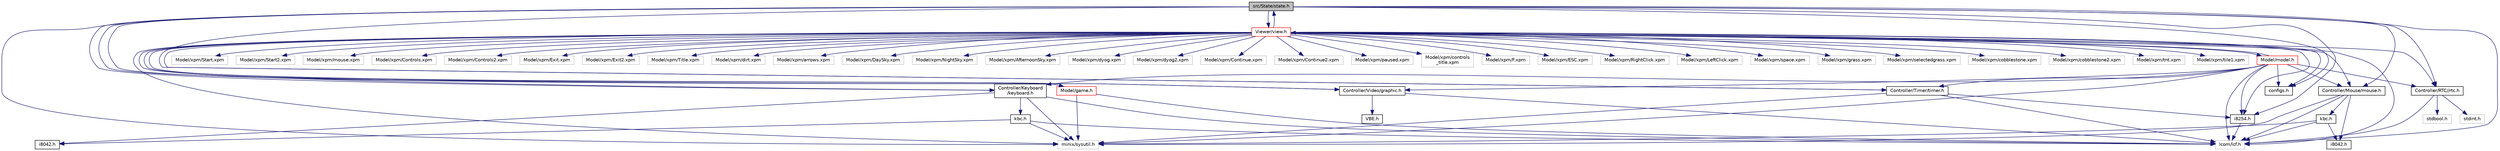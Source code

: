 digraph "src/State/state.h"
{
 // LATEX_PDF_SIZE
  edge [fontname="Helvetica",fontsize="10",labelfontname="Helvetica",labelfontsize="10"];
  node [fontname="Helvetica",fontsize="10",shape=record];
  Node1 [label="src/State/state.h",height=0.2,width=0.4,color="black", fillcolor="grey75", style="filled", fontcolor="black",tooltip=" "];
  Node1 -> Node2 [color="midnightblue",fontsize="10",style="solid"];
  Node2 [label="minix/sysutil.h",height=0.2,width=0.4,color="grey75", fillcolor="white", style="filled",tooltip=" "];
  Node1 -> Node3 [color="midnightblue",fontsize="10",style="solid"];
  Node3 [label="lcom/lcf.h",height=0.2,width=0.4,color="grey75", fillcolor="white", style="filled",tooltip=" "];
  Node1 -> Node4 [color="midnightblue",fontsize="10",style="solid"];
  Node4 [label="Controller/Timer/timer.h",height=0.2,width=0.4,color="black", fillcolor="white", style="filled",URL="$timer_8h.html",tooltip=" "];
  Node4 -> Node2 [color="midnightblue",fontsize="10",style="solid"];
  Node4 -> Node3 [color="midnightblue",fontsize="10",style="solid"];
  Node4 -> Node5 [color="midnightblue",fontsize="10",style="solid"];
  Node5 [label="i8254.h",height=0.2,width=0.4,color="black", fillcolor="white", style="filled",URL="$i8254_8h.html",tooltip=" "];
  Node5 -> Node3 [color="midnightblue",fontsize="10",style="solid"];
  Node1 -> Node5 [color="midnightblue",fontsize="10",style="solid"];
  Node1 -> Node6 [color="midnightblue",fontsize="10",style="solid"];
  Node6 [label="Controller/Video/graphic.h",height=0.2,width=0.4,color="black", fillcolor="white", style="filled",URL="$graphic_8h.html",tooltip=" "];
  Node6 -> Node3 [color="midnightblue",fontsize="10",style="solid"];
  Node6 -> Node7 [color="midnightblue",fontsize="10",style="solid"];
  Node7 [label="VBE.h",height=0.2,width=0.4,color="black", fillcolor="white", style="filled",URL="$VBE_8h.html",tooltip=" "];
  Node1 -> Node8 [color="midnightblue",fontsize="10",style="solid"];
  Node8 [label="Controller/Keyboard\l/keyboard.h",height=0.2,width=0.4,color="black", fillcolor="white", style="filled",URL="$keyboard_8h.html",tooltip=" "];
  Node8 -> Node2 [color="midnightblue",fontsize="10",style="solid"];
  Node8 -> Node3 [color="midnightblue",fontsize="10",style="solid"];
  Node8 -> Node9 [color="midnightblue",fontsize="10",style="solid"];
  Node9 [label="i8042.h",height=0.2,width=0.4,color="black", fillcolor="white", style="filled",URL="$Keyboard_2i8042_8h.html",tooltip=" "];
  Node8 -> Node10 [color="midnightblue",fontsize="10",style="solid"];
  Node10 [label="kbc.h",height=0.2,width=0.4,color="black", fillcolor="white", style="filled",URL="$Keyboard_2kbc_8h.html",tooltip=" "];
  Node10 -> Node2 [color="midnightblue",fontsize="10",style="solid"];
  Node10 -> Node9 [color="midnightblue",fontsize="10",style="solid"];
  Node10 -> Node3 [color="midnightblue",fontsize="10",style="solid"];
  Node1 -> Node11 [color="midnightblue",fontsize="10",style="solid"];
  Node11 [label="Controller/Mouse/mouse.h",height=0.2,width=0.4,color="black", fillcolor="white", style="filled",URL="$mouse_8h.html",tooltip=" "];
  Node11 -> Node2 [color="midnightblue",fontsize="10",style="solid"];
  Node11 -> Node3 [color="midnightblue",fontsize="10",style="solid"];
  Node11 -> Node12 [color="midnightblue",fontsize="10",style="solid"];
  Node12 [label="i8042.h",height=0.2,width=0.4,color="black", fillcolor="white", style="filled",URL="$Mouse_2i8042_8h.html",tooltip=" "];
  Node11 -> Node13 [color="midnightblue",fontsize="10",style="solid"];
  Node13 [label="kbc.h",height=0.2,width=0.4,color="black", fillcolor="white", style="filled",URL="$Mouse_2kbc_8h.html",tooltip=" "];
  Node13 -> Node2 [color="midnightblue",fontsize="10",style="solid"];
  Node13 -> Node12 [color="midnightblue",fontsize="10",style="solid"];
  Node13 -> Node3 [color="midnightblue",fontsize="10",style="solid"];
  Node1 -> Node14 [color="midnightblue",fontsize="10",style="solid"];
  Node14 [label="Controller/RTC//rtc.h",height=0.2,width=0.4,color="black", fillcolor="white", style="filled",URL="$rtc_8h.html",tooltip=" "];
  Node14 -> Node3 [color="midnightblue",fontsize="10",style="solid"];
  Node14 -> Node15 [color="midnightblue",fontsize="10",style="solid"];
  Node15 [label="stdbool.h",height=0.2,width=0.4,color="grey75", fillcolor="white", style="filled",tooltip=" "];
  Node14 -> Node16 [color="midnightblue",fontsize="10",style="solid"];
  Node16 [label="stdint.h",height=0.2,width=0.4,color="grey75", fillcolor="white", style="filled",tooltip=" "];
  Node1 -> Node17 [color="midnightblue",fontsize="10",style="solid"];
  Node17 [label="configs.h",height=0.2,width=0.4,color="black", fillcolor="white", style="filled",URL="$configs_8h.html",tooltip=" "];
  Node1 -> Node18 [color="midnightblue",fontsize="10",style="solid"];
  Node18 [label="Viewer/view.h",height=0.2,width=0.4,color="red", fillcolor="white", style="filled",URL="$view_8h.html",tooltip=" "];
  Node18 -> Node2 [color="midnightblue",fontsize="10",style="solid"];
  Node18 -> Node3 [color="midnightblue",fontsize="10",style="solid"];
  Node18 -> Node4 [color="midnightblue",fontsize="10",style="solid"];
  Node18 -> Node5 [color="midnightblue",fontsize="10",style="solid"];
  Node18 -> Node6 [color="midnightblue",fontsize="10",style="solid"];
  Node18 -> Node8 [color="midnightblue",fontsize="10",style="solid"];
  Node18 -> Node11 [color="midnightblue",fontsize="10",style="solid"];
  Node18 -> Node14 [color="midnightblue",fontsize="10",style="solid"];
  Node18 -> Node19 [color="midnightblue",fontsize="10",style="solid"];
  Node19 [label="Model/model.h",height=0.2,width=0.4,color="red", fillcolor="white", style="filled",URL="$model_8h.html",tooltip=" "];
  Node19 -> Node2 [color="midnightblue",fontsize="10",style="solid"];
  Node19 -> Node3 [color="midnightblue",fontsize="10",style="solid"];
  Node19 -> Node4 [color="midnightblue",fontsize="10",style="solid"];
  Node19 -> Node5 [color="midnightblue",fontsize="10",style="solid"];
  Node19 -> Node6 [color="midnightblue",fontsize="10",style="solid"];
  Node19 -> Node8 [color="midnightblue",fontsize="10",style="solid"];
  Node19 -> Node11 [color="midnightblue",fontsize="10",style="solid"];
  Node19 -> Node14 [color="midnightblue",fontsize="10",style="solid"];
  Node19 -> Node17 [color="midnightblue",fontsize="10",style="solid"];
  Node19 -> Node18 [color="midnightblue",fontsize="10",style="solid"];
  Node18 -> Node21 [color="midnightblue",fontsize="10",style="solid"];
  Node21 [label="Model/game.h",height=0.2,width=0.4,color="red", fillcolor="white", style="filled",URL="$game_8h.html",tooltip=" "];
  Node21 -> Node2 [color="midnightblue",fontsize="10",style="solid"];
  Node21 -> Node3 [color="midnightblue",fontsize="10",style="solid"];
  Node18 -> Node17 [color="midnightblue",fontsize="10",style="solid"];
  Node18 -> Node1 [color="midnightblue",fontsize="10",style="solid"];
  Node18 -> Node22 [color="midnightblue",fontsize="10",style="solid"];
  Node22 [label="Model/xpm/Start.xpm",height=0.2,width=0.4,color="grey75", fillcolor="white", style="filled",tooltip=" "];
  Node18 -> Node23 [color="midnightblue",fontsize="10",style="solid"];
  Node23 [label="Model/xpm/Start2.xpm",height=0.2,width=0.4,color="grey75", fillcolor="white", style="filled",tooltip=" "];
  Node18 -> Node24 [color="midnightblue",fontsize="10",style="solid"];
  Node24 [label="Model/xpm/mouse.xpm",height=0.2,width=0.4,color="grey75", fillcolor="white", style="filled",tooltip=" "];
  Node18 -> Node25 [color="midnightblue",fontsize="10",style="solid"];
  Node25 [label="Model/xpm/Controls.xpm",height=0.2,width=0.4,color="grey75", fillcolor="white", style="filled",tooltip=" "];
  Node18 -> Node26 [color="midnightblue",fontsize="10",style="solid"];
  Node26 [label="Model/xpm/Controls2.xpm",height=0.2,width=0.4,color="grey75", fillcolor="white", style="filled",tooltip=" "];
  Node18 -> Node27 [color="midnightblue",fontsize="10",style="solid"];
  Node27 [label="Model/xpm/Exit.xpm",height=0.2,width=0.4,color="grey75", fillcolor="white", style="filled",tooltip=" "];
  Node18 -> Node28 [color="midnightblue",fontsize="10",style="solid"];
  Node28 [label="Model/xpm/Exit2.xpm",height=0.2,width=0.4,color="grey75", fillcolor="white", style="filled",tooltip=" "];
  Node18 -> Node29 [color="midnightblue",fontsize="10",style="solid"];
  Node29 [label="Model/xpm/Title.xpm",height=0.2,width=0.4,color="grey75", fillcolor="white", style="filled",tooltip=" "];
  Node18 -> Node30 [color="midnightblue",fontsize="10",style="solid"];
  Node30 [label="Model/xpm/dirt.xpm",height=0.2,width=0.4,color="grey75", fillcolor="white", style="filled",tooltip=" "];
  Node18 -> Node31 [color="midnightblue",fontsize="10",style="solid"];
  Node31 [label="Model/xpm/arrows.xpm",height=0.2,width=0.4,color="grey75", fillcolor="white", style="filled",tooltip=" "];
  Node18 -> Node32 [color="midnightblue",fontsize="10",style="solid"];
  Node32 [label="Model/xpm/DaySky.xpm",height=0.2,width=0.4,color="grey75", fillcolor="white", style="filled",tooltip=" "];
  Node18 -> Node33 [color="midnightblue",fontsize="10",style="solid"];
  Node33 [label="Model/xpm/NightSky.xpm",height=0.2,width=0.4,color="grey75", fillcolor="white", style="filled",tooltip=" "];
  Node18 -> Node34 [color="midnightblue",fontsize="10",style="solid"];
  Node34 [label="Model/xpm/AfternoonSky.xpm",height=0.2,width=0.4,color="grey75", fillcolor="white", style="filled",tooltip=" "];
  Node18 -> Node35 [color="midnightblue",fontsize="10",style="solid"];
  Node35 [label="Model/xpm/dyog.xpm",height=0.2,width=0.4,color="grey75", fillcolor="white", style="filled",tooltip=" "];
  Node18 -> Node36 [color="midnightblue",fontsize="10",style="solid"];
  Node36 [label="Model/xpm/dyog2.xpm",height=0.2,width=0.4,color="grey75", fillcolor="white", style="filled",tooltip=" "];
  Node18 -> Node37 [color="midnightblue",fontsize="10",style="solid"];
  Node37 [label="Model/xpm/Continue.xpm",height=0.2,width=0.4,color="grey75", fillcolor="white", style="filled",tooltip=" "];
  Node18 -> Node38 [color="midnightblue",fontsize="10",style="solid"];
  Node38 [label="Model/xpm/Continue2.xpm",height=0.2,width=0.4,color="grey75", fillcolor="white", style="filled",tooltip=" "];
  Node18 -> Node39 [color="midnightblue",fontsize="10",style="solid"];
  Node39 [label="Model/xpm/paused.xpm",height=0.2,width=0.4,color="grey75", fillcolor="white", style="filled",tooltip=" "];
  Node18 -> Node40 [color="midnightblue",fontsize="10",style="solid"];
  Node40 [label="Model/xpm/controls\l_title.xpm",height=0.2,width=0.4,color="grey75", fillcolor="white", style="filled",tooltip=" "];
  Node18 -> Node41 [color="midnightblue",fontsize="10",style="solid"];
  Node41 [label="Model/xpm/F.xpm",height=0.2,width=0.4,color="grey75", fillcolor="white", style="filled",tooltip=" "];
  Node18 -> Node42 [color="midnightblue",fontsize="10",style="solid"];
  Node42 [label="Model/xpm/ESC.xpm",height=0.2,width=0.4,color="grey75", fillcolor="white", style="filled",tooltip=" "];
  Node18 -> Node43 [color="midnightblue",fontsize="10",style="solid"];
  Node43 [label="Model/xpm/RightClick.xpm",height=0.2,width=0.4,color="grey75", fillcolor="white", style="filled",tooltip=" "];
  Node18 -> Node44 [color="midnightblue",fontsize="10",style="solid"];
  Node44 [label="Model/xpm/LeftClick.xpm",height=0.2,width=0.4,color="grey75", fillcolor="white", style="filled",tooltip=" "];
  Node18 -> Node45 [color="midnightblue",fontsize="10",style="solid"];
  Node45 [label="Model/xpm/space.xpm",height=0.2,width=0.4,color="grey75", fillcolor="white", style="filled",tooltip=" "];
  Node18 -> Node46 [color="midnightblue",fontsize="10",style="solid"];
  Node46 [label="Model/xpm/grass.xpm",height=0.2,width=0.4,color="grey75", fillcolor="white", style="filled",tooltip=" "];
  Node18 -> Node47 [color="midnightblue",fontsize="10",style="solid"];
  Node47 [label="Model/xpm/selectedgrass.xpm",height=0.2,width=0.4,color="grey75", fillcolor="white", style="filled",tooltip=" "];
  Node18 -> Node48 [color="midnightblue",fontsize="10",style="solid"];
  Node48 [label="Model/xpm/cobblestone.xpm",height=0.2,width=0.4,color="grey75", fillcolor="white", style="filled",tooltip=" "];
  Node18 -> Node49 [color="midnightblue",fontsize="10",style="solid"];
  Node49 [label="Model/xpm/cobblestone2.xpm",height=0.2,width=0.4,color="grey75", fillcolor="white", style="filled",tooltip=" "];
  Node18 -> Node50 [color="midnightblue",fontsize="10",style="solid"];
  Node50 [label="Model/xpm/tnt.xpm",height=0.2,width=0.4,color="grey75", fillcolor="white", style="filled",tooltip=" "];
  Node18 -> Node51 [color="midnightblue",fontsize="10",style="solid"];
  Node51 [label="Model/xpm/tile1.xpm",height=0.2,width=0.4,color="grey75", fillcolor="white", style="filled",tooltip=" "];
  Node1 -> Node21 [color="midnightblue",fontsize="10",style="solid"];
}
